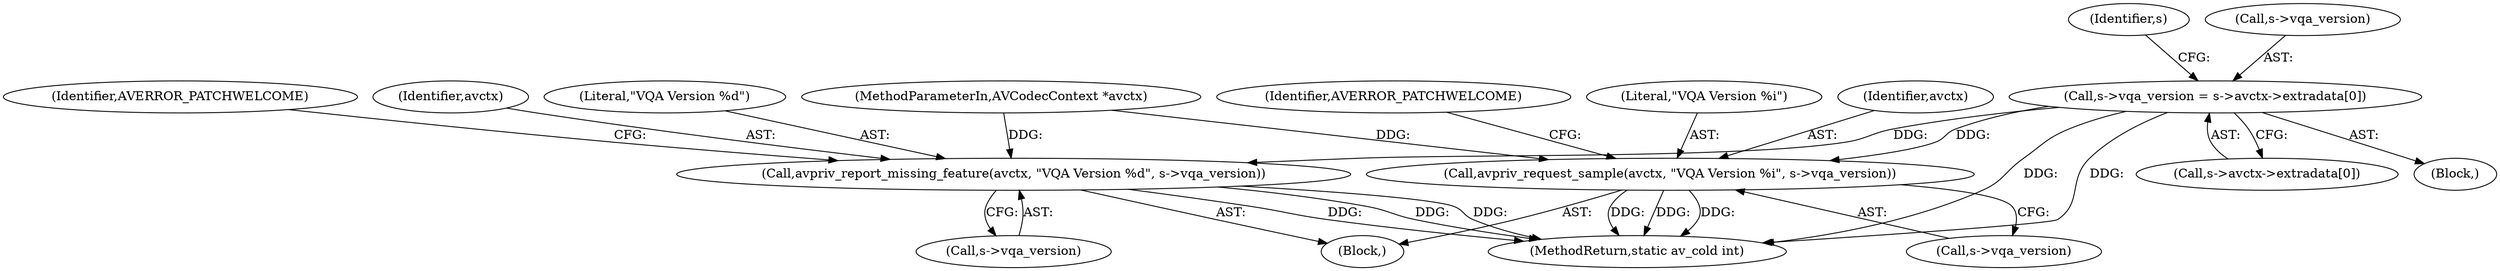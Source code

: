 digraph "0_FFmpeg_02f909dc24b1f05cfbba75077c7707b905e63cd2@array" {
"1000149" [label="(Call,s->vqa_version = s->avctx->extradata[0])"];
"1000169" [label="(Call,avpriv_report_missing_feature(avctx, \"VQA Version %d\", s->vqa_version))"];
"1000178" [label="(Call,avpriv_request_sample(avctx, \"VQA Version %i\", s->vqa_version))"];
"1000149" [label="(Call,s->vqa_version = s->avctx->extradata[0])"];
"1000153" [label="(Call,s->avctx->extradata[0])"];
"1000109" [label="(Block,)"];
"1000176" [label="(Identifier,AVERROR_PATCHWELCOME)"];
"1000185" [label="(Identifier,AVERROR_PATCHWELCOME)"];
"1000164" [label="(Block,)"];
"1000170" [label="(Identifier,avctx)"];
"1000172" [label="(Call,s->vqa_version)"];
"1000171" [label="(Literal,\"VQA Version %d\")"];
"1000180" [label="(Literal,\"VQA Version %i\")"];
"1000179" [label="(Identifier,avctx)"];
"1000181" [label="(Call,s->vqa_version)"];
"1000162" [label="(Identifier,s)"];
"1000150" [label="(Call,s->vqa_version)"];
"1000483" [label="(MethodReturn,static av_cold int)"];
"1000169" [label="(Call,avpriv_report_missing_feature(avctx, \"VQA Version %d\", s->vqa_version))"];
"1000108" [label="(MethodParameterIn,AVCodecContext *avctx)"];
"1000178" [label="(Call,avpriv_request_sample(avctx, \"VQA Version %i\", s->vqa_version))"];
"1000149" -> "1000109"  [label="AST: "];
"1000149" -> "1000153"  [label="CFG: "];
"1000150" -> "1000149"  [label="AST: "];
"1000153" -> "1000149"  [label="AST: "];
"1000162" -> "1000149"  [label="CFG: "];
"1000149" -> "1000483"  [label="DDG: "];
"1000149" -> "1000483"  [label="DDG: "];
"1000149" -> "1000169"  [label="DDG: "];
"1000149" -> "1000178"  [label="DDG: "];
"1000169" -> "1000164"  [label="AST: "];
"1000169" -> "1000172"  [label="CFG: "];
"1000170" -> "1000169"  [label="AST: "];
"1000171" -> "1000169"  [label="AST: "];
"1000172" -> "1000169"  [label="AST: "];
"1000176" -> "1000169"  [label="CFG: "];
"1000169" -> "1000483"  [label="DDG: "];
"1000169" -> "1000483"  [label="DDG: "];
"1000169" -> "1000483"  [label="DDG: "];
"1000108" -> "1000169"  [label="DDG: "];
"1000178" -> "1000164"  [label="AST: "];
"1000178" -> "1000181"  [label="CFG: "];
"1000179" -> "1000178"  [label="AST: "];
"1000180" -> "1000178"  [label="AST: "];
"1000181" -> "1000178"  [label="AST: "];
"1000185" -> "1000178"  [label="CFG: "];
"1000178" -> "1000483"  [label="DDG: "];
"1000178" -> "1000483"  [label="DDG: "];
"1000178" -> "1000483"  [label="DDG: "];
"1000108" -> "1000178"  [label="DDG: "];
}
